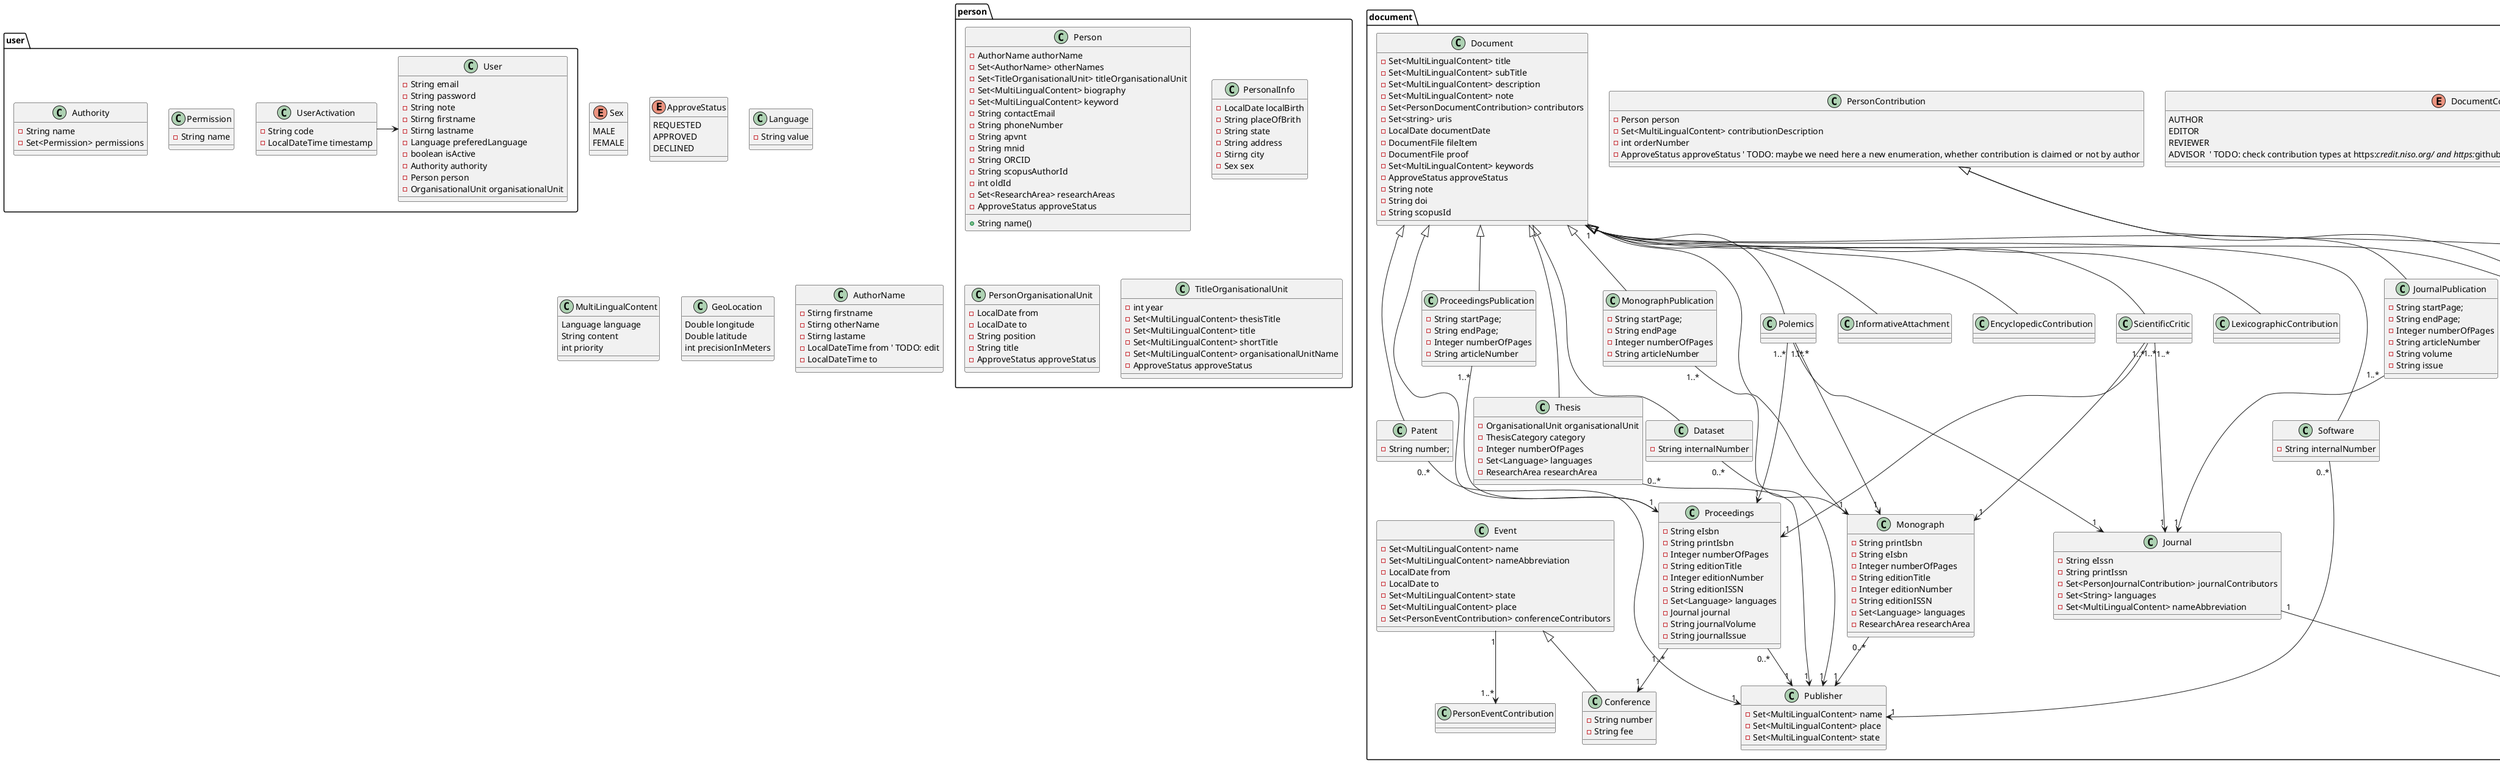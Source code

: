 @startuml

'TODO: Da li uri kod ovih objekata predstavlja ID?
'TODO: Za sta suzi locale
'TODO: Sta da radim sa reocrd DTO
'TODO: Author Position i Title razlike?
'TODO: Da li treba JMBG u autora
'TODO: Sta je PAVNT
'TODO: Da li treba za autora is active
'TODO: Fizicko ili logicko brisanje
'TODO: Da li da autora identifikujemo preko ID foregin key ili preko emaila ili kako vec
'TODO: Da li se Author ima id Usera ili User ima id Authora 

enum Sex {
  MALE
  FEMALE
}

enum ApproveStatus {
  REQUESTED
  APPROVED
  DECLINED
}

class Language {
  -String value
}


' TODO: Ekvivalent RecordDTO klasi, cilj je da se zajednicki metapodaci za razlicite entitete modeluju kako bi bili lako dostupni

class MultiLingualContent {
  Language language
  String content
  int priority
}

class GeoLocation {
  Double longitude
  Double latitude
  int precisionInMeters
}

  class AuthorName {
    -Stirng firstname
    -Stirng otherName
    -Stirng lastame
    -LocalDateTime from ' TODO: edit
    -LocalDateTime to
  }


package user {
  
  class Permission {
    -String name
  }
  
  class Authority {
    -String name
    -Set<Permission> permissions 
  }


  class User {
    -String email
    -String password
    -String note
    -Stirng firstname
    -Stirng lastname
    -Language preferedLanguage
    -boolean isActive
    -Authority authority
    -Person person
    -OrganisationalUnit organisationalUnit
  }

  class UserActivation {
    -String code
    -LocalDateTime timestamp
  }
  UserActivation -> User
}




package person {

  class Person {
    -AuthorName authorName
    -Set<AuthorName> otherNames
    +String name()
    -Set<TitleOrganisationalUnit> titleOrganisationalUnit
    -Set<MultiLingualContent> biography
    -Set<MultiLingualContent> keyword
    -String contactEmail
    -String phoneNumber
    -String apvnt
    -String mnid
    -String ORCID
    -String scopusAuthorId
    -int oldId
    -Set<ResearchArea> researchAreas
    -ApproveStatus approveStatus

  }
  ' TODO: What is other format names


  class PersonalInfo {
    -LocalDate localBirth
    -String placeOfBrith
    -String state
    -String address
    -Stirng city
    -Sex sex
  }

  class PersonOrganisationalUnit {
    -LocalDate from
    -LocalDate to
    -String position
    -String title
    -ApproveStatus approveStatus
  }


' TODO: Da li ce nekada biti potrebna instorija kada je dobio koje zvanje, da li je potrebna samo zadnja institucija ili?
  class TitleOrganisationalUnit {
    -int year
    -Set<MultiLingualContent> thesisTitle
    -Set<MultiLingualContent> title
    -Set<MultiLingualContent> shortTitle
    -Set<MultiLingualContent> organisationalUnitName
    ' -OrganisationalUnit organisationalUnit
    ' -Thesis thesis
    -ApproveStatus approveStatus
  }


}


' TODO: Sta je someName
package institution {
  class OrganisationalUnit {
    -Set<MultiLingualContent> name
    -String acronym
    -Set<MultiLingualContent> keyword
    -Set<ResearchArea> researchAreas
    -GeoLocation location
    -ApproveStatus approveStatus
  }
  OrganisationalUnitLink "*" --> "1" OrganisationalUnit : source
  OrganisationalUnitLink "*" --> "1" OrganisationalUnit : target

  class OrganisationalUnitLink {
    OrganisationalUnit sourceOrganisationalUnit
    OrganisationalUnit targetOrganisationalUnit
    RelationType relationType
    LocalDateTime fromDate
    LocalDateTime toDate
    -ApproveStatus approveStatus
  }

  class ResearchArea {
    -Set<MultiLingualContent> name
    -Set<MultiLingualContent> description
  }
  ResearchArea "1" --> "*" ResearchArea

  enum RelationType {
    BELONGS_TO
    MEMBER_OF
  }

}

' TODO: za svaki tip publikacije dodati zasebnu klasu ili modelovati sve u jednoj velikoj tabeli
package document {

  enum DocumentContributionType {
    AUTHOR
    EDITOR
    REVIEWER
    ADVISOR  ' TODO: check contribution types at https://credit.niso.org/ and https://github.com/EuroCRIS/CERIF-Vocabularies/blob/master/PersonOutputContributions.xml
  }

  class Publisher {
    -Set<MultiLingualContent> name
    -Set<MultiLingualContent> place
    -Set<MultiLingualContent> state
  }

  class PersonContribution {
    -Person person
    -Set<MultiLingualContent> contributionDescription
    -int orderNumber
    -ApproveStatus approveStatus ' TODO: maybe we need here a new enumeration, whether contribution is claimed or not by author
  }

  class PersonDocumentContribution extends PersonContribution {
      -DocumentContributionType contributionType
      -boolean mainContributor
      -boolean correspondingContributor
  }

  class DocumentFile {
    string filename
    string serverFilename
    string description
    string mainType
  }

  class Document {
    -Set<MultiLingualContent> title
    -Set<MultiLingualContent> subTitle
    -Set<MultiLingualContent> description
    -Set<MultiLingualContent> note
    -Set<PersonDocumentContribution> contributors
    -Set<string> uris
    -LocalDate documentDate
    -DocumentFile fileItem
    -DocumentFile proof
    -Set<MultiLingualContent> keywords
    -ApproveStatus approveStatus
    -String note
    -String doi
    -String scopusId
  }

  class ProceedingsPublication extends Document {
    -String startPage;
	-String endPage;
    -Integer numberOfPages
    -String articleNumber
  }

  class Proceedings extends Document {
    -String eIsbn
    -String printIsbn
    -Integer numberOfPages
    -String editionTitle
    -Integer editionNumber
    -String editionISSN
    -Set<Language> languages
    -Journal journal
    -String journalVolume
    -String journalIssue
  }

  class Conference extends Event{
    -String number
    -String fee
  }

  class Event {
    -Set<MultiLingualContent> name
    -Set<MultiLingualContent> nameAbbreviation
    -LocalDate from
    -LocalDate to
    -Set<MultiLingualContent> state
    -Set<MultiLingualContent> place
    -Set<PersonEventContribution> conferenceContributors
  }

  enum ConferenceContributionType {
      ORGANIZATION_BOARD_CHAIR
      ORGANIZATION_BOARD_MEMBER
      REVIEWER
      PROGRAMME_BOARD_MEMBER  ' TODO: check other types here - https://github.com/EuroCRIS/CERIF-Vocabularies/blob/master/PersonEventInvolvements.xml
    }

  ProceedingsPublication "1..*" --> "1" Proceedings
  Proceedings "1..*" --> "1" Conference

  ' Sta su paperType, start i end page?
  class JournalPublication extends Document {
    -String startPage;
	-String endPage;
    -Integer numberOfPages
    -String articleNumber
    -String volume
	-String issue
  }

  class Journal {
    -String eIssn
    -String printIssn
    -Set<PersonJournalContribution> journalContributors
    -Set<String> languages
    -Set<MultiLingualContent> nameAbbreviation
  }

  class PersonJournalContribution extends PersonContribution {
       -JournalContributionType contributionType
       -LocalDate from
       -LocalDate to
  }

  enum JournalContributionType {
        EDITOR
        ASSOCIATE_EDITOR
        REVIEWER
        SCIENTIFIC_BOARD_MEMBER
      }


  JournalPublication "1..*" --> "1" Journal

  ' TODO: Da li je poglavlje u monografiji dovoljno da se modeluje kao monografija pa da se u author contibution navede ko je sta radio
  class MonographPublication extends Document {
    -String startPage;
	-String endPage
    -Integer numberOfPages
    -String articleNumber
  }

  class Monograph extends Document {
    -String printIsbn
    -String eIsbn
    -Integer numberOfPages
    -String editionTitle
    -Integer editionNumber
    -String editionISSN
    -Set<Language> languages
    -ResearchArea researchArea
  }

  MonographPublication "1..*" --> "1" Monograph

  class Patent extends Document {
    -String number;
  }

  class InformativeAttachment extends Document {
  }

  class EncyclopedicContribution extends Document {
  }

  class LexicographicContribution extends Document {
  }

  class ScientificCritic extends Document {
  }

  ScientificCritic "1..*" --> "1" Journal

  ScientificCritic "1..*" --> "1" Monograph

  ScientificCritic "1..*" --> "1" Proceedings

  class Polemics extends Document {
  }

  Polemics "1..*" --> "1" Journal

  Polemics "1..*" --> "1" Monograph

  Polemics "1..*" --> "1" Proceedings

  class Thesis extends Document {
    -OrganisationalUnit organisationalUnit
    -ThesisCategory category
    -Integer numberOfPages
    -Set<Language> languages
    -ResearchArea researchArea
  }

  class Dataset extends Document {
    -String internalNumber
  }

  class Software extends Document {
    -String internalNumber
  }

  enum ThesisCategory {
    MR
    PHD
    MASTER
    BACHELOR
  }


  Document "1" --> "1..*" PersonDocumentContribution
  Journal "1" --> "1..*" PersonJournalContribution
  Event "1" --> "1..*" PersonEventContribution
  Thesis "0..*" --> "1" Publisher
  Monograph "0..*" --> "1" Publisher
  Proceedings "0..*" --> "1" Publisher
  Patent "0..*" --> "1" Publisher
  Dataset "0..*" --> "1" Publisher
  Software "0..*" --> "1" Publisher

}

@enduml

